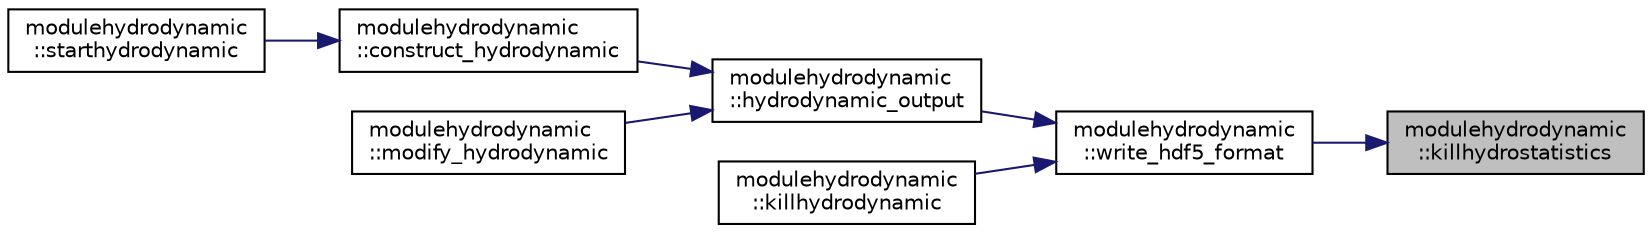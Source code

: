 digraph "modulehydrodynamic::killhydrostatistics"
{
 // LATEX_PDF_SIZE
  edge [fontname="Helvetica",fontsize="10",labelfontname="Helvetica",labelfontsize="10"];
  node [fontname="Helvetica",fontsize="10",shape=record];
  rankdir="RL";
  Node1 [label="modulehydrodynamic\l::killhydrostatistics",height=0.2,width=0.4,color="black", fillcolor="grey75", style="filled", fontcolor="black",tooltip=" "];
  Node1 -> Node2 [dir="back",color="midnightblue",fontsize="10",style="solid"];
  Node2 [label="modulehydrodynamic\l::write_hdf5_format",height=0.2,width=0.4,color="black", fillcolor="white", style="filled",URL="$namespacemodulehydrodynamic.html#affc6eb8b5c260e1da6146c7a34c7849b",tooltip=" "];
  Node2 -> Node3 [dir="back",color="midnightblue",fontsize="10",style="solid"];
  Node3 [label="modulehydrodynamic\l::hydrodynamic_output",height=0.2,width=0.4,color="black", fillcolor="white", style="filled",URL="$namespacemodulehydrodynamic.html#a60b8585327586b632ce2934f2676df87",tooltip=" "];
  Node3 -> Node4 [dir="back",color="midnightblue",fontsize="10",style="solid"];
  Node4 [label="modulehydrodynamic\l::construct_hydrodynamic",height=0.2,width=0.4,color="black", fillcolor="white", style="filled",URL="$namespacemodulehydrodynamic.html#a71f29b5c93f202c8e783ecb892b1b497",tooltip=" "];
  Node4 -> Node5 [dir="back",color="midnightblue",fontsize="10",style="solid"];
  Node5 [label="modulehydrodynamic\l::starthydrodynamic",height=0.2,width=0.4,color="black", fillcolor="white", style="filled",URL="$namespacemodulehydrodynamic.html#aa7fce185f2ed7a388275da8a22d7d150",tooltip=" "];
  Node3 -> Node6 [dir="back",color="midnightblue",fontsize="10",style="solid"];
  Node6 [label="modulehydrodynamic\l::modify_hydrodynamic",height=0.2,width=0.4,color="black", fillcolor="white", style="filled",URL="$namespacemodulehydrodynamic.html#a54656696e009a87a266514744beb5baa",tooltip=" "];
  Node2 -> Node7 [dir="back",color="midnightblue",fontsize="10",style="solid"];
  Node7 [label="modulehydrodynamic\l::killhydrodynamic",height=0.2,width=0.4,color="black", fillcolor="white", style="filled",URL="$namespacemodulehydrodynamic.html#a0f3d902c6ac5d0beab910d09d6037271",tooltip=" "];
}
